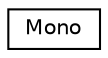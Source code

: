 digraph "Graphical Class Hierarchy"
{
 // LATEX_PDF_SIZE
  edge [fontname="Helvetica",fontsize="10",labelfontname="Helvetica",labelfontsize="10"];
  node [fontname="Helvetica",fontsize="10",shape=record];
  rankdir="LR";
  Node0 [label="Mono",height=0.2,width=0.4,color="black", fillcolor="white", style="filled",URL="$struct_mono.html",tooltip=" "];
}
